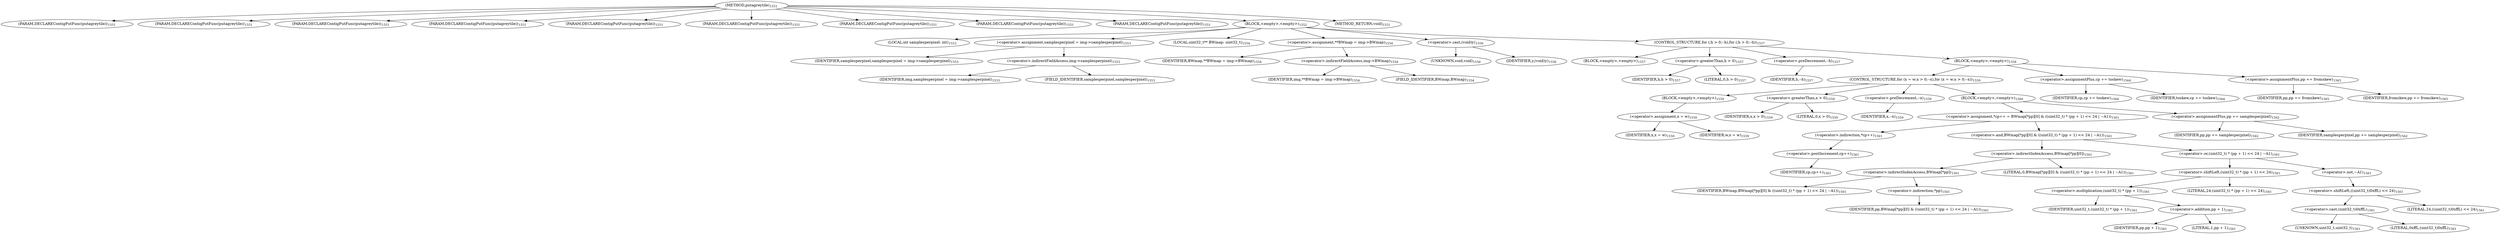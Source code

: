 digraph "putagreytile" {  
"49899" [label = <(METHOD,putagreytile)<SUB>1551</SUB>> ]
"49900" [label = <(PARAM,DECLAREContigPutFunc(putagreytile))<SUB>1551</SUB>> ]
"49901" [label = <(PARAM,DECLAREContigPutFunc(putagreytile))<SUB>1551</SUB>> ]
"49902" [label = <(PARAM,DECLAREContigPutFunc(putagreytile))<SUB>1551</SUB>> ]
"49903" [label = <(PARAM,DECLAREContigPutFunc(putagreytile))<SUB>1551</SUB>> ]
"49904" [label = <(PARAM,DECLAREContigPutFunc(putagreytile))<SUB>1551</SUB>> ]
"49905" [label = <(PARAM,DECLAREContigPutFunc(putagreytile))<SUB>1551</SUB>> ]
"49906" [label = <(PARAM,DECLAREContigPutFunc(putagreytile))<SUB>1551</SUB>> ]
"49907" [label = <(PARAM,DECLAREContigPutFunc(putagreytile))<SUB>1551</SUB>> ]
"49908" [label = <(PARAM,DECLAREContigPutFunc(putagreytile))<SUB>1551</SUB>> ]
"49909" [label = <(BLOCK,&lt;empty&gt;,&lt;empty&gt;)<SUB>1552</SUB>> ]
"49910" [label = <(LOCAL,int samplesperpixel: int)<SUB>1553</SUB>> ]
"49911" [label = <(&lt;operator&gt;.assignment,samplesperpixel = img-&gt;samplesperpixel)<SUB>1553</SUB>> ]
"49912" [label = <(IDENTIFIER,samplesperpixel,samplesperpixel = img-&gt;samplesperpixel)<SUB>1553</SUB>> ]
"49913" [label = <(&lt;operator&gt;.indirectFieldAccess,img-&gt;samplesperpixel)<SUB>1553</SUB>> ]
"49914" [label = <(IDENTIFIER,img,samplesperpixel = img-&gt;samplesperpixel)<SUB>1553</SUB>> ]
"49915" [label = <(FIELD_IDENTIFIER,samplesperpixel,samplesperpixel)<SUB>1553</SUB>> ]
"49916" [label = <(LOCAL,uint32_t** BWmap: uint32_t)<SUB>1554</SUB>> ]
"49917" [label = <(&lt;operator&gt;.assignment,**BWmap = img-&gt;BWmap)<SUB>1554</SUB>> ]
"49918" [label = <(IDENTIFIER,BWmap,**BWmap = img-&gt;BWmap)<SUB>1554</SUB>> ]
"49919" [label = <(&lt;operator&gt;.indirectFieldAccess,img-&gt;BWmap)<SUB>1554</SUB>> ]
"49920" [label = <(IDENTIFIER,img,**BWmap = img-&gt;BWmap)<SUB>1554</SUB>> ]
"49921" [label = <(FIELD_IDENTIFIER,BWmap,BWmap)<SUB>1554</SUB>> ]
"49922" [label = <(&lt;operator&gt;.cast,(void)y)<SUB>1556</SUB>> ]
"49923" [label = <(UNKNOWN,void,void)<SUB>1556</SUB>> ]
"49924" [label = <(IDENTIFIER,y,(void)y)<SUB>1556</SUB>> ]
"49925" [label = <(CONTROL_STRUCTURE,for (;h &gt; 0;--h),for (;h &gt; 0;--h))<SUB>1557</SUB>> ]
"49926" [label = <(BLOCK,&lt;empty&gt;,&lt;empty&gt;)<SUB>1557</SUB>> ]
"49927" [label = <(&lt;operator&gt;.greaterThan,h &gt; 0)<SUB>1557</SUB>> ]
"49928" [label = <(IDENTIFIER,h,h &gt; 0)<SUB>1557</SUB>> ]
"49929" [label = <(LITERAL,0,h &gt; 0)<SUB>1557</SUB>> ]
"49930" [label = <(&lt;operator&gt;.preDecrement,--h)<SUB>1557</SUB>> ]
"49931" [label = <(IDENTIFIER,h,--h)<SUB>1557</SUB>> ]
"49932" [label = <(BLOCK,&lt;empty&gt;,&lt;empty&gt;)<SUB>1558</SUB>> ]
"49933" [label = <(CONTROL_STRUCTURE,for (x = w;x &gt; 0;--x),for (x = w;x &gt; 0;--x))<SUB>1559</SUB>> ]
"49934" [label = <(BLOCK,&lt;empty&gt;,&lt;empty&gt;)<SUB>1559</SUB>> ]
"49935" [label = <(&lt;operator&gt;.assignment,x = w)<SUB>1559</SUB>> ]
"49936" [label = <(IDENTIFIER,x,x = w)<SUB>1559</SUB>> ]
"49937" [label = <(IDENTIFIER,w,x = w)<SUB>1559</SUB>> ]
"49938" [label = <(&lt;operator&gt;.greaterThan,x &gt; 0)<SUB>1559</SUB>> ]
"49939" [label = <(IDENTIFIER,x,x &gt; 0)<SUB>1559</SUB>> ]
"49940" [label = <(LITERAL,0,x &gt; 0)<SUB>1559</SUB>> ]
"49941" [label = <(&lt;operator&gt;.preDecrement,--x)<SUB>1559</SUB>> ]
"49942" [label = <(IDENTIFIER,x,--x)<SUB>1559</SUB>> ]
"49943" [label = <(BLOCK,&lt;empty&gt;,&lt;empty&gt;)<SUB>1560</SUB>> ]
"49944" [label = <(&lt;operator&gt;.assignment,*cp++ = BWmap[*pp][0] &amp; ((uint32_t) * (pp + 1) &lt;&lt; 24 | ~A1))<SUB>1561</SUB>> ]
"49945" [label = <(&lt;operator&gt;.indirection,*cp++)<SUB>1561</SUB>> ]
"49946" [label = <(&lt;operator&gt;.postIncrement,cp++)<SUB>1561</SUB>> ]
"49947" [label = <(IDENTIFIER,cp,cp++)<SUB>1561</SUB>> ]
"49948" [label = <(&lt;operator&gt;.and,BWmap[*pp][0] &amp; ((uint32_t) * (pp + 1) &lt;&lt; 24 | ~A1))<SUB>1561</SUB>> ]
"49949" [label = <(&lt;operator&gt;.indirectIndexAccess,BWmap[*pp][0])<SUB>1561</SUB>> ]
"49950" [label = <(&lt;operator&gt;.indirectIndexAccess,BWmap[*pp])<SUB>1561</SUB>> ]
"49951" [label = <(IDENTIFIER,BWmap,BWmap[*pp][0] &amp; ((uint32_t) * (pp + 1) &lt;&lt; 24 | ~A1))<SUB>1561</SUB>> ]
"49952" [label = <(&lt;operator&gt;.indirection,*pp)<SUB>1561</SUB>> ]
"49953" [label = <(IDENTIFIER,pp,BWmap[*pp][0] &amp; ((uint32_t) * (pp + 1) &lt;&lt; 24 | ~A1))<SUB>1561</SUB>> ]
"49954" [label = <(LITERAL,0,BWmap[*pp][0] &amp; ((uint32_t) * (pp + 1) &lt;&lt; 24 | ~A1))<SUB>1561</SUB>> ]
"49955" [label = <(&lt;operator&gt;.or,(uint32_t) * (pp + 1) &lt;&lt; 24 | ~A1)<SUB>1561</SUB>> ]
"49956" [label = <(&lt;operator&gt;.shiftLeft,(uint32_t) * (pp + 1) &lt;&lt; 24)<SUB>1561</SUB>> ]
"49957" [label = <(&lt;operator&gt;.multiplication,(uint32_t) * (pp + 1))<SUB>1561</SUB>> ]
"49958" [label = <(IDENTIFIER,uint32_t,(uint32_t) * (pp + 1))<SUB>1561</SUB>> ]
"49959" [label = <(&lt;operator&gt;.addition,pp + 1)<SUB>1561</SUB>> ]
"49960" [label = <(IDENTIFIER,pp,pp + 1)<SUB>1561</SUB>> ]
"49961" [label = <(LITERAL,1,pp + 1)<SUB>1561</SUB>> ]
"49962" [label = <(LITERAL,24,(uint32_t) * (pp + 1) &lt;&lt; 24)<SUB>1561</SUB>> ]
"49963" [label = <(&lt;operator&gt;.not,~A1)<SUB>1561</SUB>> ]
"49964" [label = <(&lt;operator&gt;.shiftLeft,((uint32_t)0xffL) &lt;&lt; 24)<SUB>1561</SUB>> ]
"49965" [label = <(&lt;operator&gt;.cast,(uint32_t)0xffL)<SUB>1561</SUB>> ]
"49966" [label = <(UNKNOWN,uint32_t,uint32_t)<SUB>1561</SUB>> ]
"49967" [label = <(LITERAL,0xffL,(uint32_t)0xffL)<SUB>1561</SUB>> ]
"49968" [label = <(LITERAL,24,((uint32_t)0xffL) &lt;&lt; 24)<SUB>1561</SUB>> ]
"49969" [label = <(&lt;operator&gt;.assignmentPlus,pp += samplesperpixel)<SUB>1562</SUB>> ]
"49970" [label = <(IDENTIFIER,pp,pp += samplesperpixel)<SUB>1562</SUB>> ]
"49971" [label = <(IDENTIFIER,samplesperpixel,pp += samplesperpixel)<SUB>1562</SUB>> ]
"49972" [label = <(&lt;operator&gt;.assignmentPlus,cp += toskew)<SUB>1564</SUB>> ]
"49973" [label = <(IDENTIFIER,cp,cp += toskew)<SUB>1564</SUB>> ]
"49974" [label = <(IDENTIFIER,toskew,cp += toskew)<SUB>1564</SUB>> ]
"49975" [label = <(&lt;operator&gt;.assignmentPlus,pp += fromskew)<SUB>1565</SUB>> ]
"49976" [label = <(IDENTIFIER,pp,pp += fromskew)<SUB>1565</SUB>> ]
"49977" [label = <(IDENTIFIER,fromskew,pp += fromskew)<SUB>1565</SUB>> ]
"49978" [label = <(METHOD_RETURN,void)<SUB>1551</SUB>> ]
  "49899" -> "49900" 
  "49899" -> "49901" 
  "49899" -> "49902" 
  "49899" -> "49903" 
  "49899" -> "49904" 
  "49899" -> "49905" 
  "49899" -> "49906" 
  "49899" -> "49907" 
  "49899" -> "49908" 
  "49899" -> "49909" 
  "49899" -> "49978" 
  "49909" -> "49910" 
  "49909" -> "49911" 
  "49909" -> "49916" 
  "49909" -> "49917" 
  "49909" -> "49922" 
  "49909" -> "49925" 
  "49911" -> "49912" 
  "49911" -> "49913" 
  "49913" -> "49914" 
  "49913" -> "49915" 
  "49917" -> "49918" 
  "49917" -> "49919" 
  "49919" -> "49920" 
  "49919" -> "49921" 
  "49922" -> "49923" 
  "49922" -> "49924" 
  "49925" -> "49926" 
  "49925" -> "49927" 
  "49925" -> "49930" 
  "49925" -> "49932" 
  "49927" -> "49928" 
  "49927" -> "49929" 
  "49930" -> "49931" 
  "49932" -> "49933" 
  "49932" -> "49972" 
  "49932" -> "49975" 
  "49933" -> "49934" 
  "49933" -> "49938" 
  "49933" -> "49941" 
  "49933" -> "49943" 
  "49934" -> "49935" 
  "49935" -> "49936" 
  "49935" -> "49937" 
  "49938" -> "49939" 
  "49938" -> "49940" 
  "49941" -> "49942" 
  "49943" -> "49944" 
  "49943" -> "49969" 
  "49944" -> "49945" 
  "49944" -> "49948" 
  "49945" -> "49946" 
  "49946" -> "49947" 
  "49948" -> "49949" 
  "49948" -> "49955" 
  "49949" -> "49950" 
  "49949" -> "49954" 
  "49950" -> "49951" 
  "49950" -> "49952" 
  "49952" -> "49953" 
  "49955" -> "49956" 
  "49955" -> "49963" 
  "49956" -> "49957" 
  "49956" -> "49962" 
  "49957" -> "49958" 
  "49957" -> "49959" 
  "49959" -> "49960" 
  "49959" -> "49961" 
  "49963" -> "49964" 
  "49964" -> "49965" 
  "49964" -> "49968" 
  "49965" -> "49966" 
  "49965" -> "49967" 
  "49969" -> "49970" 
  "49969" -> "49971" 
  "49972" -> "49973" 
  "49972" -> "49974" 
  "49975" -> "49976" 
  "49975" -> "49977" 
}
